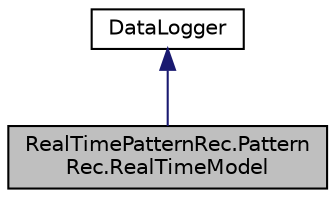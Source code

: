 digraph "RealTimePatternRec.PatternRec.RealTimeModel"
{
 // LATEX_PDF_SIZE
  edge [fontname="Helvetica",fontsize="10",labelfontname="Helvetica",labelfontsize="10"];
  node [fontname="Helvetica",fontsize="10",shape=record];
  Node1 [label="RealTimePatternRec.Pattern\lRec.RealTimeModel",height=0.2,width=0.4,color="black", fillcolor="grey75", style="filled", fontcolor="black",tooltip="Enables consistent real-time prediction from a Model object at the specified frequency it was trained..."];
  Node2 -> Node1 [dir="back",color="midnightblue",fontsize="10",style="solid",fontname="Helvetica"];
  Node2 [label="DataLogger",height=0.2,width=0.4,color="black", fillcolor="white", style="filled",URL="$class_real_time_pattern_rec_1_1_data_logging_1_1_data_logger.html",tooltip="Creates an object that runs on it's own thread to manage data collection at reliable time intervals"];
}
